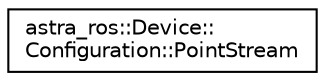 digraph "Graphical Class Hierarchy"
{
 // LATEX_PDF_SIZE
  edge [fontname="Helvetica",fontsize="10",labelfontname="Helvetica",labelfontsize="10"];
  node [fontname="Helvetica",fontsize="10",shape=record];
  rankdir="LR";
  Node0 [label="astra_ros::Device::\lConfiguration::PointStream",height=0.2,width=0.4,color="black", fillcolor="white", style="filled",URL="$structastra__ros_1_1Device_1_1Configuration_1_1PointStream.html",tooltip=" "];
}
